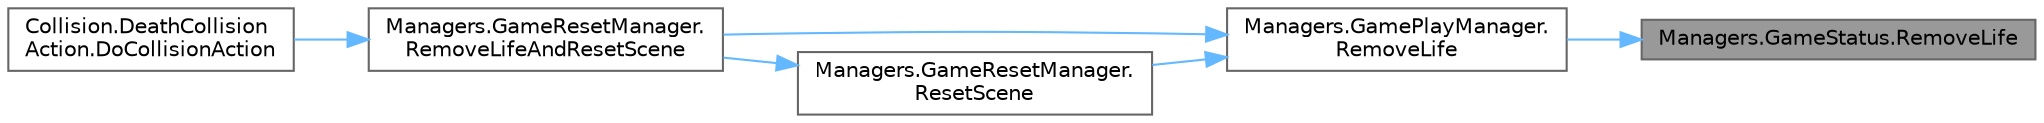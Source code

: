 digraph "Managers.GameStatus.RemoveLife"
{
 // LATEX_PDF_SIZE
  bgcolor="transparent";
  edge [fontname=Helvetica,fontsize=10,labelfontname=Helvetica,labelfontsize=10];
  node [fontname=Helvetica,fontsize=10,shape=box,height=0.2,width=0.4];
  rankdir="RL";
  Node1 [label="Managers.GameStatus.RemoveLife",height=0.2,width=0.4,color="gray40", fillcolor="grey60", style="filled", fontcolor="black",tooltip=" "];
  Node1 -> Node2 [dir="back",color="steelblue1",style="solid"];
  Node2 [label="Managers.GamePlayManager.\lRemoveLife",height=0.2,width=0.4,color="grey40", fillcolor="white", style="filled",URL="$class_managers_1_1_game_play_manager.html#af0a5b0fe596164a0d14870b16ffb070c",tooltip="Removes a life from GameStatus and returns the number of lives remaining."];
  Node2 -> Node3 [dir="back",color="steelblue1",style="solid"];
  Node3 [label="Managers.GameResetManager.\lRemoveLifeAndResetScene",height=0.2,width=0.4,color="grey40", fillcolor="white", style="filled",URL="$class_managers_1_1_game_reset_manager.html#a41fc068af42ae846d0c396cbfd91ea6b",tooltip="Resets the scene if still lives left else the game has ended so update the GamePlayManager and loads ..."];
  Node3 -> Node4 [dir="back",color="steelblue1",style="solid"];
  Node4 [label="Collision.DeathCollision\lAction.DoCollisionAction",height=0.2,width=0.4,color="grey40", fillcolor="white", style="filled",URL="$class_collision_1_1_death_collision_action.html#aad077cbbf80f2ecd43020f832bcef7f3",tooltip="This action interacts directly with the GameResetManager tp reduce a life."];
  Node2 -> Node5 [dir="back",color="steelblue1",style="solid"];
  Node5 [label="Managers.GameResetManager.\lResetScene",height=0.2,width=0.4,color="grey40", fillcolor="white", style="filled",URL="$class_managers_1_1_game_reset_manager.html#a9d718417ac8c7e73f41e2ee021b3d0fd",tooltip="Resets the scene and removes a life from the GamePlayManager."];
  Node5 -> Node3 [dir="back",color="steelblue1",style="solid"];
}
